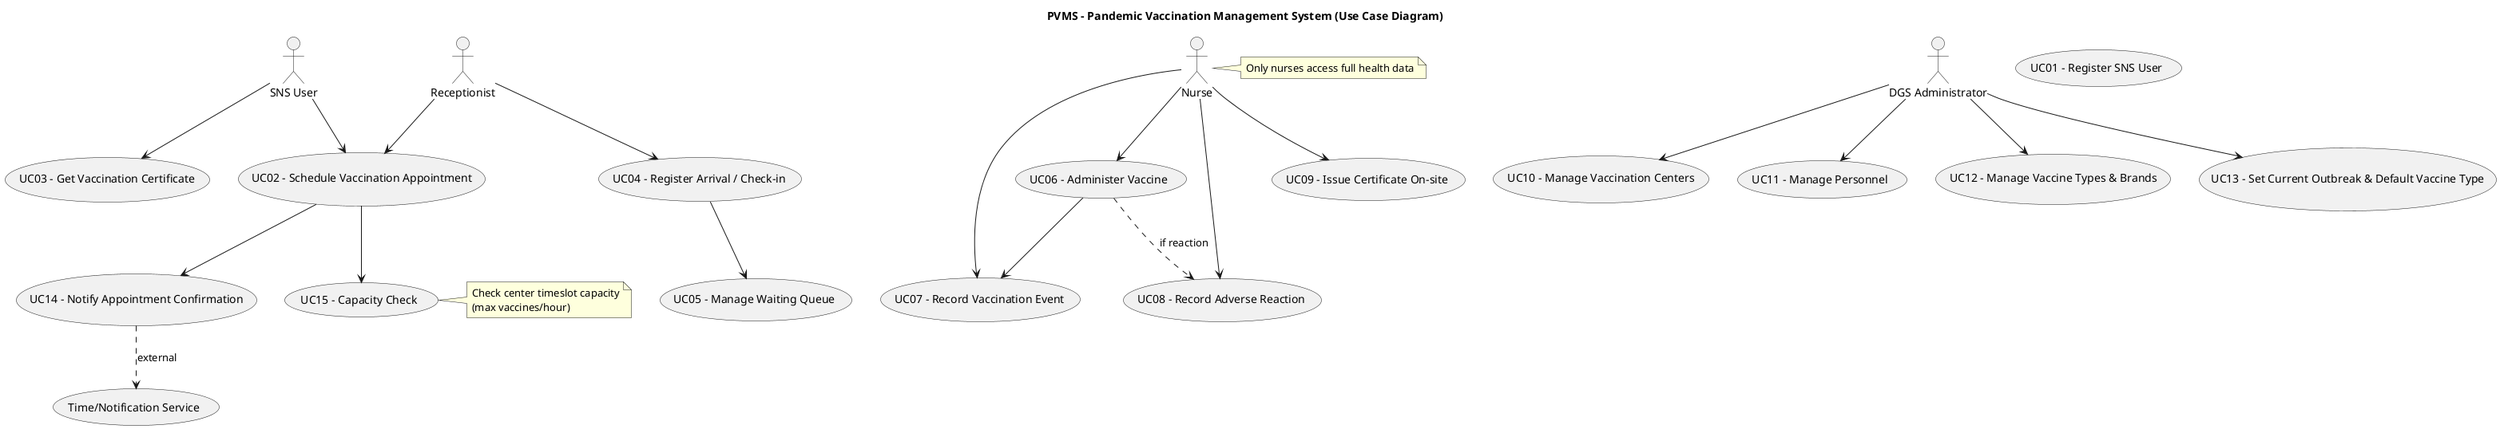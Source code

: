 @startuml
'https://plantuml.com/use-case-diagram

title PVMS – Pandemic Vaccination Management System (Use Case Diagram)

' Atores
:SNS User: as SNS
:Receptionist: as REC
:Nurse: as NUR
:DGS Administrator: as ADM
(Time/Notification Service) as NOTIF

' Use Cases principais
(UC01 - Register SNS User) as UC01
(UC02 - Schedule Vaccination Appointment) as UC02
(UC03 - Get Vaccination Certificate) as UC03
(UC04 - Register Arrival / Check-in) as UC04
(UC05 - Manage Waiting Queue) as UC05
(UC06 - Administer Vaccine) as UC06
(UC07 - Record Vaccination Event) as UC07
(UC08 - Record Adverse Reaction) as UC08
(UC09 - Issue Certificate On-site) as UC09

' Administração / Configuração
(UC10 - Manage Vaccination Centers) as UC10
(UC11 - Manage Personnel) as UC11
(UC12 - Manage Vaccine Types & Brands) as UC12
(UC13 - Set Current Outbreak & Default Vaccine Type) as UC13

' Serviços auxiliares
(UC14 - Notify Appointment Confirmation) as UC14
(UC15 - Capacity Check) as UC15

' Ligações ator → UC
SNS --> UC02
SNS --> UC03
REC --> UC04
REC --> UC02
NUR --> UC06
NUR --> UC07
NUR --> UC08
NUR --> UC09
ADM --> UC10
ADM --> UC11
ADM --> UC12
ADM --> UC13

' Relações entre UCs
UC02 --> UC15
UC02 --> UC14
UC14 ..> NOTIF : «external»
UC04 --> UC05
UC06 --> UC07
UC06 ..> UC08 : «if reaction»

' Notas de contexto (exemplos)
note right of UC15
Check center timeslot capacity
(max vaccines/hour)
end note

note right of NUR
Only nurses access full health data
end note

@enduml
